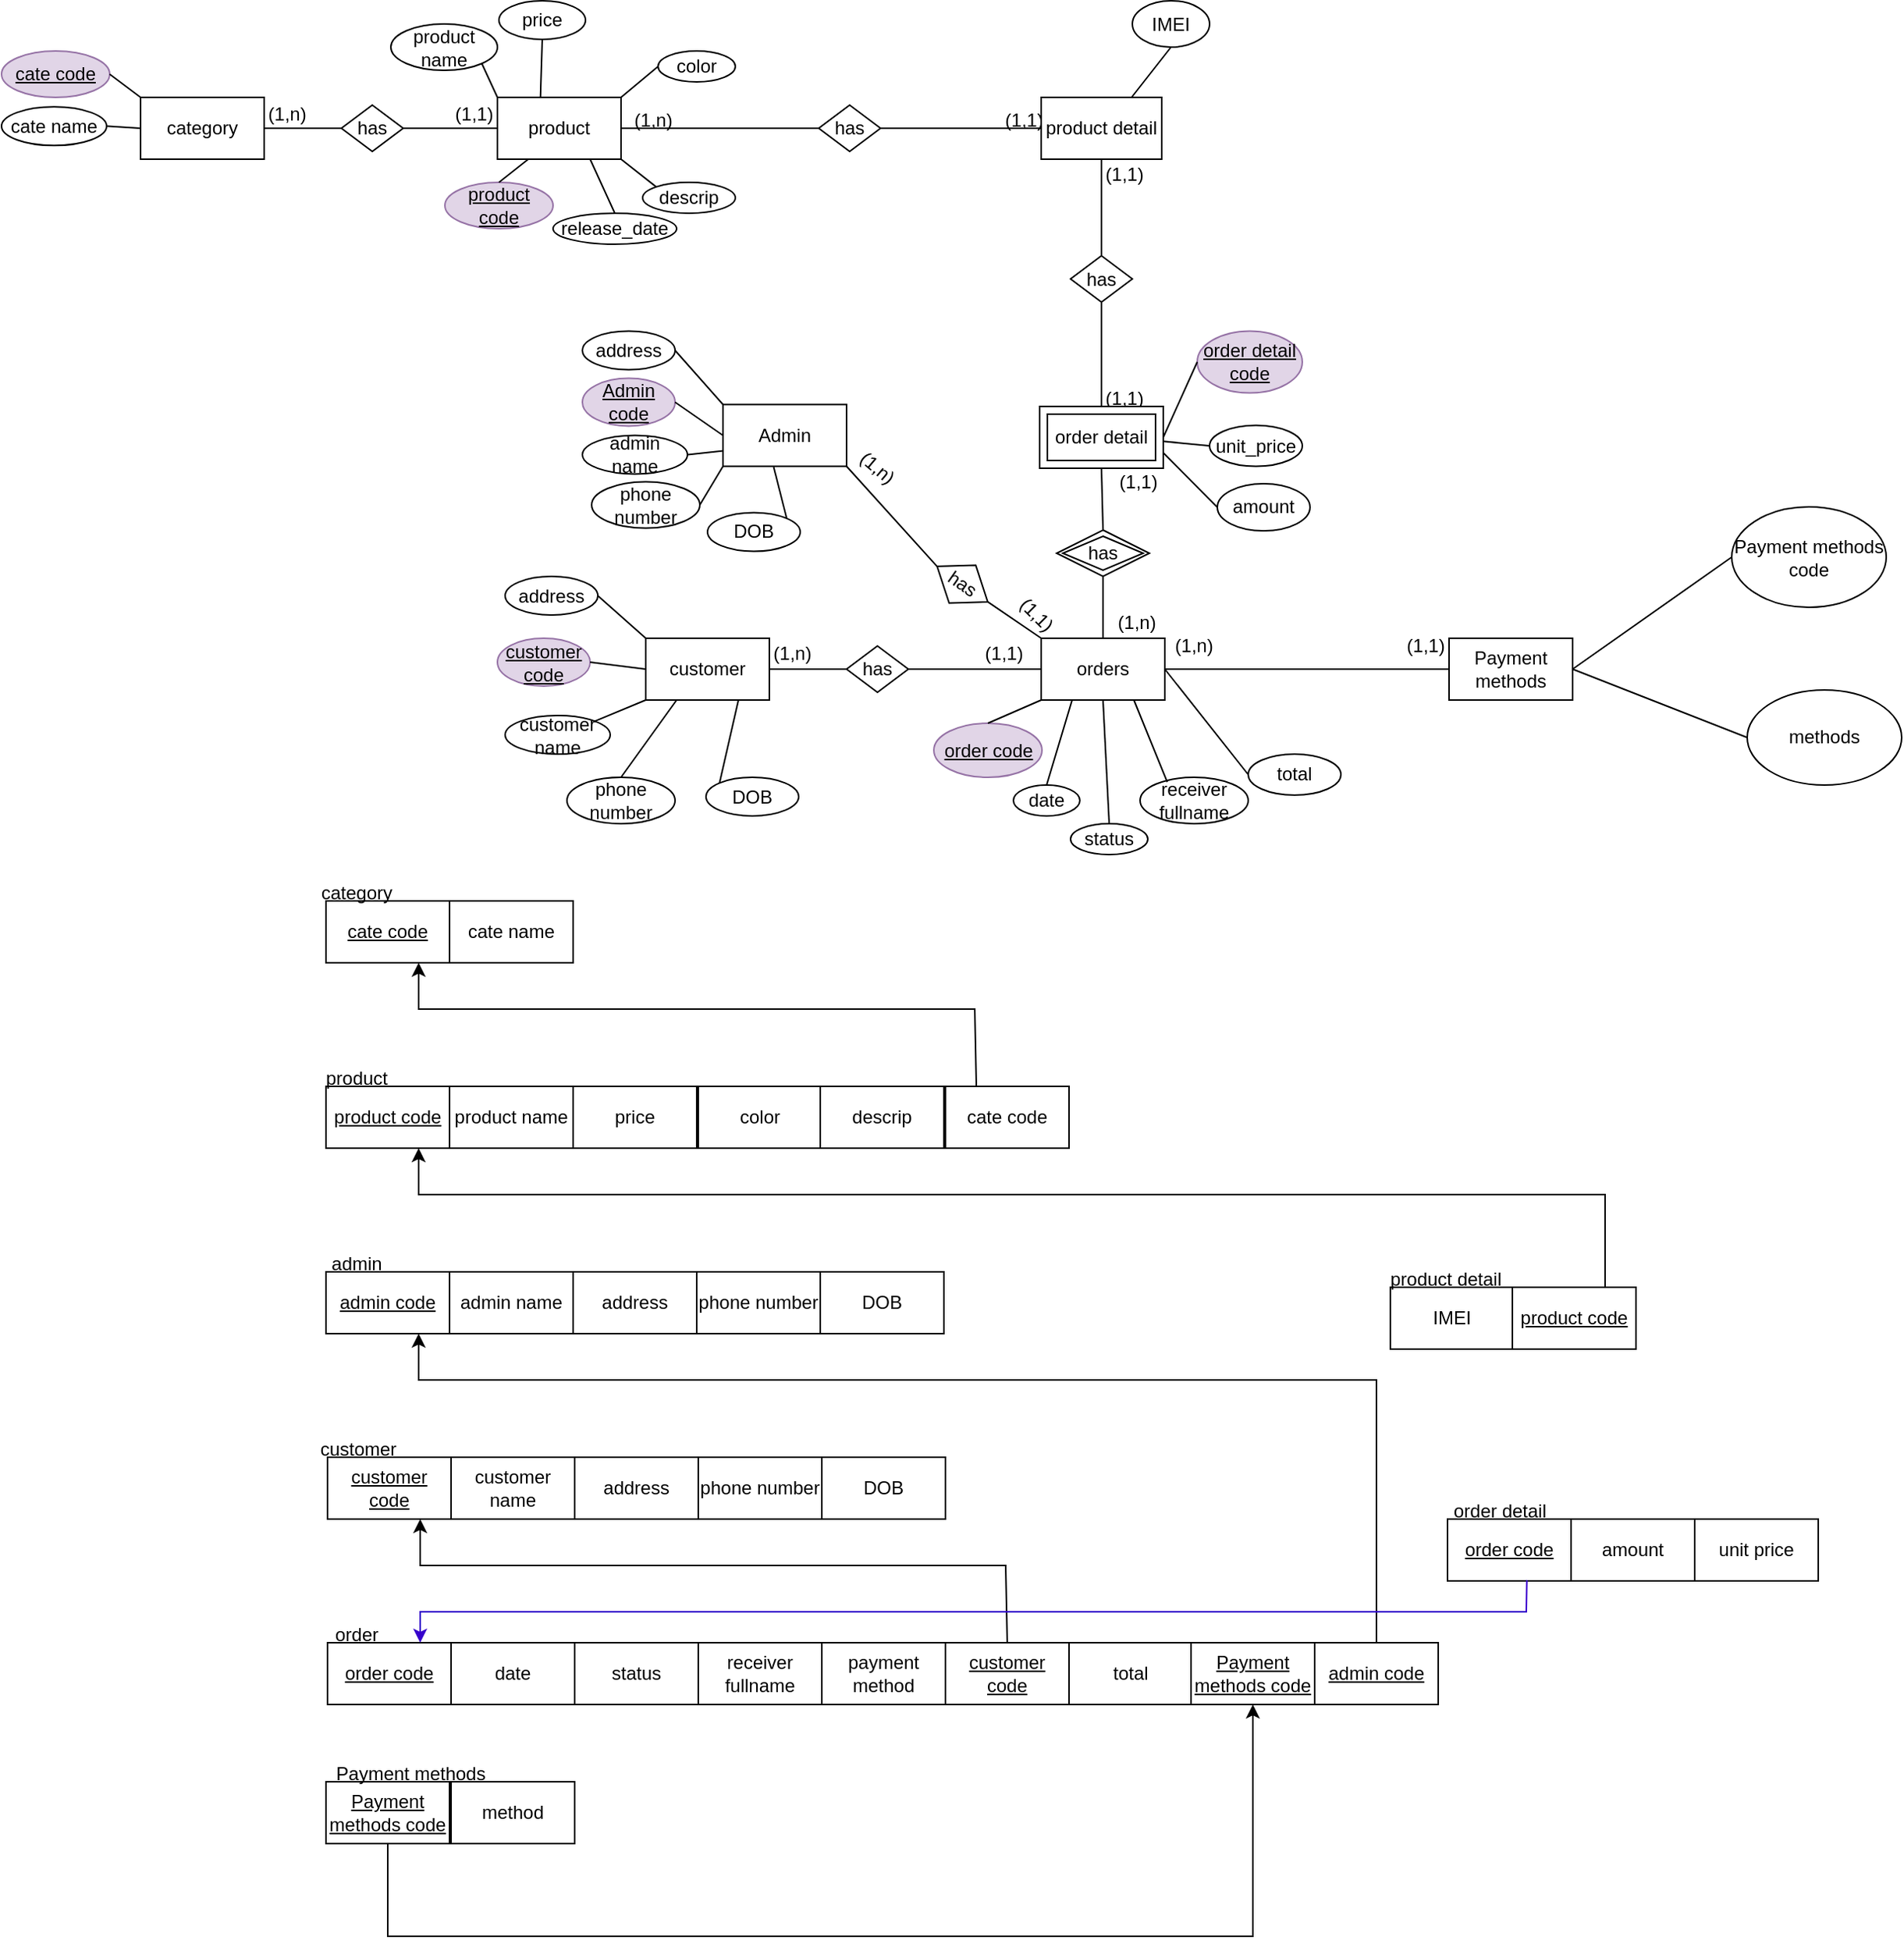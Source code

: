 <mxfile version="20.8.10" type="device"><diagram id="yWmIQvd35ze3VyoA21za" name="Trang-1"><mxGraphModel dx="1863" dy="614" grid="1" gridSize="10" guides="1" tooltips="1" connect="1" arrows="1" fold="1" page="1" pageScale="1" pageWidth="827" pageHeight="1169" math="0" shadow="0"><root><mxCell id="0"/><mxCell id="1" parent="0"/><mxCell id="lIIFG94DpBHpHgc_BCBT-3" value="customer" style="rounded=0;whiteSpace=wrap;html=1;" parent="1" vertex="1"><mxGeometry x="307" y="550" width="80" height="40" as="geometry"/></mxCell><mxCell id="lIIFG94DpBHpHgc_BCBT-4" value="orders" style="rounded=0;whiteSpace=wrap;html=1;" parent="1" vertex="1"><mxGeometry x="563" y="550" width="80" height="40" as="geometry"/></mxCell><mxCell id="lIIFG94DpBHpHgc_BCBT-5" value="product" style="rounded=0;whiteSpace=wrap;html=1;" parent="1" vertex="1"><mxGeometry x="211" y="200" width="80" height="40" as="geometry"/></mxCell><mxCell id="lIIFG94DpBHpHgc_BCBT-6" value="" style="endArrow=none;html=1;rounded=0;entryX=1;entryY=0.5;entryDx=0;entryDy=0;exitX=0;exitY=0.5;exitDx=0;exitDy=0;startArrow=none;" parent="1" source="lIIFG94DpBHpHgc_BCBT-22" target="lIIFG94DpBHpHgc_BCBT-3" edge="1"><mxGeometry width="50" height="50" relative="1" as="geometry"><mxPoint x="687" y="600" as="sourcePoint"/><mxPoint x="737" y="550" as="targetPoint"/></mxGeometry></mxCell><mxCell id="lIIFG94DpBHpHgc_BCBT-7" value="(1,1)" style="text;html=1;strokeColor=none;fillColor=none;align=center;verticalAlign=middle;whiteSpace=wrap;rounded=0;" parent="1" vertex="1"><mxGeometry x="537" y="210" width="30" height="10" as="geometry"/></mxCell><mxCell id="lIIFG94DpBHpHgc_BCBT-22" value="has" style="rhombus;whiteSpace=wrap;html=1;" parent="1" vertex="1"><mxGeometry x="437" y="555" width="40" height="30" as="geometry"/></mxCell><mxCell id="lIIFG94DpBHpHgc_BCBT-23" value="" style="endArrow=none;html=1;rounded=0;entryX=1;entryY=0.5;entryDx=0;entryDy=0;exitX=0;exitY=0.5;exitDx=0;exitDy=0;" parent="1" source="lIIFG94DpBHpHgc_BCBT-4" target="lIIFG94DpBHpHgc_BCBT-22" edge="1"><mxGeometry width="50" height="50" relative="1" as="geometry"><mxPoint x="507" y="420" as="sourcePoint"/><mxPoint x="597" y="410" as="targetPoint"/></mxGeometry></mxCell><mxCell id="lIIFG94DpBHpHgc_BCBT-40" value="" style="endArrow=none;html=1;rounded=0;entryX=0.5;entryY=0;entryDx=0;entryDy=0;exitX=0.5;exitY=1;exitDx=0;exitDy=0;startArrow=none;" parent="1" source="_F3oCbSbDiGqihhbE8ul-3" target="lIIFG94DpBHpHgc_BCBT-4" edge="1"><mxGeometry width="50" height="50" relative="1" as="geometry"><mxPoint x="602" y="510.0" as="sourcePoint"/><mxPoint x="681" y="530" as="targetPoint"/></mxGeometry></mxCell><mxCell id="lIIFG94DpBHpHgc_BCBT-43" value="" style="endArrow=none;html=1;rounded=0;entryX=0.5;entryY=0;entryDx=0;entryDy=0;exitX=0.5;exitY=1;exitDx=0;exitDy=0;" parent="1" source="_F3oCbSbDiGqihhbE8ul-5" target="_F3oCbSbDiGqihhbE8ul-3" edge="1"><mxGeometry width="50" height="50" relative="1" as="geometry"><mxPoint x="602" y="442.5" as="sourcePoint"/><mxPoint x="602" y="480" as="targetPoint"/></mxGeometry></mxCell><mxCell id="lIIFG94DpBHpHgc_BCBT-44" value="(1,n)" style="text;html=1;strokeColor=none;fillColor=none;align=center;verticalAlign=middle;whiteSpace=wrap;rounded=0;" parent="1" vertex="1"><mxGeometry x="297" y="210" width="30" height="10" as="geometry"/></mxCell><mxCell id="lIIFG94DpBHpHgc_BCBT-48" value="" style="endArrow=none;html=1;rounded=0;startArrow=none;exitX=0.5;exitY=0;exitDx=0;exitDy=0;entryX=0.5;entryY=1;entryDx=0;entryDy=0;" parent="1" source="lIIFG94DpBHpHgc_BCBT-50" target="eF7pg9ynpYTeoHUXgQkV-15" edge="1"><mxGeometry width="50" height="50" relative="1" as="geometry"><mxPoint x="600" y="290" as="sourcePoint"/><mxPoint x="580" y="250" as="targetPoint"/></mxGeometry></mxCell><mxCell id="lIIFG94DpBHpHgc_BCBT-50" value="has" style="rhombus;whiteSpace=wrap;html=1;" parent="1" vertex="1"><mxGeometry x="582" y="302.5" width="40" height="30" as="geometry"/></mxCell><mxCell id="lIIFG94DpBHpHgc_BCBT-51" value="" style="endArrow=none;html=1;rounded=0;entryX=0.5;entryY=1;entryDx=0;entryDy=0;exitX=0.5;exitY=0;exitDx=0;exitDy=0;" parent="1" source="_F3oCbSbDiGqihhbE8ul-5" target="lIIFG94DpBHpHgc_BCBT-50" edge="1"><mxGeometry width="50" height="50" relative="1" as="geometry"><mxPoint x="602" y="402.5" as="sourcePoint"/><mxPoint x="646" y="257.5" as="targetPoint"/></mxGeometry></mxCell><mxCell id="lIIFG94DpBHpHgc_BCBT-57" value="address" style="ellipse;whiteSpace=wrap;html=1;" parent="1" vertex="1"><mxGeometry x="216" y="510" width="60" height="25" as="geometry"/></mxCell><mxCell id="lIIFG94DpBHpHgc_BCBT-58" value="customer code" style="ellipse;whiteSpace=wrap;html=1;fontStyle=4;fillColor=#e1d5e7;strokeColor=#9673a6;" parent="1" vertex="1"><mxGeometry x="211" y="550" width="60" height="31" as="geometry"/></mxCell><mxCell id="lIIFG94DpBHpHgc_BCBT-59" value="customer name" style="ellipse;whiteSpace=wrap;html=1;" parent="1" vertex="1"><mxGeometry x="216" y="600" width="68" height="25" as="geometry"/></mxCell><mxCell id="lIIFG94DpBHpHgc_BCBT-60" value="phone number" style="ellipse;whiteSpace=wrap;html=1;" parent="1" vertex="1"><mxGeometry x="256" y="640" width="70" height="30" as="geometry"/></mxCell><mxCell id="lIIFG94DpBHpHgc_BCBT-61" value="DOB" style="ellipse;whiteSpace=wrap;html=1;" parent="1" vertex="1"><mxGeometry x="346" y="640" width="60" height="25" as="geometry"/></mxCell><mxCell id="lIIFG94DpBHpHgc_BCBT-62" value="order code" style="ellipse;whiteSpace=wrap;html=1;fontStyle=4;fillColor=#e1d5e7;strokeColor=#9673a6;" parent="1" vertex="1"><mxGeometry x="493.5" y="605" width="70" height="35" as="geometry"/></mxCell><mxCell id="lIIFG94DpBHpHgc_BCBT-63" value="date" style="ellipse;whiteSpace=wrap;html=1;" parent="1" vertex="1"><mxGeometry x="545" y="645" width="43" height="20" as="geometry"/></mxCell><mxCell id="lIIFG94DpBHpHgc_BCBT-64" value="status" style="ellipse;whiteSpace=wrap;html=1;" parent="1" vertex="1"><mxGeometry x="582" y="670" width="50" height="20" as="geometry"/></mxCell><mxCell id="lIIFG94DpBHpHgc_BCBT-65" value="receiver fullname" style="ellipse;whiteSpace=wrap;html=1;" parent="1" vertex="1"><mxGeometry x="627" y="640" width="70" height="30" as="geometry"/></mxCell><mxCell id="lIIFG94DpBHpHgc_BCBT-69" value="unit_price" style="ellipse;whiteSpace=wrap;html=1;" parent="1" vertex="1"><mxGeometry x="672" y="412.25" width="60" height="26.5" as="geometry"/></mxCell><mxCell id="lIIFG94DpBHpHgc_BCBT-93" value="product code" style="ellipse;whiteSpace=wrap;html=1;fontStyle=4;fillColor=#e1d5e7;strokeColor=#9673a6;" parent="1" vertex="1"><mxGeometry x="177" y="255" width="70" height="30" as="geometry"/></mxCell><mxCell id="lIIFG94DpBHpHgc_BCBT-94" value="product name" style="ellipse;whiteSpace=wrap;html=1;" parent="1" vertex="1"><mxGeometry x="142" y="152.5" width="69" height="30" as="geometry"/></mxCell><mxCell id="lIIFG94DpBHpHgc_BCBT-95" value="price" style="ellipse;whiteSpace=wrap;html=1;" parent="1" vertex="1"><mxGeometry x="212" y="137.5" width="56" height="25" as="geometry"/></mxCell><mxCell id="lIIFG94DpBHpHgc_BCBT-101" value="color" style="ellipse;whiteSpace=wrap;html=1;" parent="1" vertex="1"><mxGeometry x="315" y="170" width="50" height="20" as="geometry"/></mxCell><mxCell id="lIIFG94DpBHpHgc_BCBT-102" value="descrip" style="ellipse;whiteSpace=wrap;html=1;" parent="1" vertex="1"><mxGeometry x="305" y="255" width="60" height="20" as="geometry"/></mxCell><mxCell id="lIIFG94DpBHpHgc_BCBT-105" value="release_date" style="ellipse;whiteSpace=wrap;html=1;" parent="1" vertex="1"><mxGeometry x="247" y="275" width="80" height="20" as="geometry"/></mxCell><mxCell id="lIIFG94DpBHpHgc_BCBT-109" value="IMEI" style="ellipse;whiteSpace=wrap;html=1;" parent="1" vertex="1"><mxGeometry x="622" y="137.5" width="50" height="30" as="geometry"/></mxCell><mxCell id="eF7pg9ynpYTeoHUXgQkV-15" value="product detail" style="rounded=0;whiteSpace=wrap;html=1;" parent="1" vertex="1"><mxGeometry x="563" y="200" width="78" height="40" as="geometry"/></mxCell><mxCell id="eF7pg9ynpYTeoHUXgQkV-17" value="has" style="rhombus;whiteSpace=wrap;html=1;" parent="1" vertex="1"><mxGeometry x="419" y="205" width="40" height="30" as="geometry"/></mxCell><mxCell id="eF7pg9ynpYTeoHUXgQkV-18" value="" style="endArrow=none;html=1;rounded=0;entryX=1;entryY=0.5;entryDx=0;entryDy=0;exitX=0;exitY=0.5;exitDx=0;exitDy=0;" parent="1" source="eF7pg9ynpYTeoHUXgQkV-17" target="lIIFG94DpBHpHgc_BCBT-5" edge="1"><mxGeometry width="50" height="50" relative="1" as="geometry"><mxPoint x="390" y="410" as="sourcePoint"/><mxPoint x="440" y="360" as="targetPoint"/><Array as="points"><mxPoint x="320" y="220"/></Array></mxGeometry></mxCell><mxCell id="eF7pg9ynpYTeoHUXgQkV-19" value="" style="endArrow=none;html=1;rounded=0;entryX=0;entryY=0.5;entryDx=0;entryDy=0;exitX=1;exitY=0.5;exitDx=0;exitDy=0;" parent="1" source="eF7pg9ynpYTeoHUXgQkV-17" target="eF7pg9ynpYTeoHUXgQkV-15" edge="1"><mxGeometry width="50" height="50" relative="1" as="geometry"><mxPoint x="390" y="410" as="sourcePoint"/><mxPoint x="440" y="360" as="targetPoint"/></mxGeometry></mxCell><mxCell id="eF7pg9ynpYTeoHUXgQkV-20" value="" style="endArrow=none;html=1;rounded=0;entryX=1;entryY=0.5;entryDx=0;entryDy=0;exitX=0;exitY=0;exitDx=0;exitDy=0;" parent="1" source="lIIFG94DpBHpHgc_BCBT-3" target="lIIFG94DpBHpHgc_BCBT-57" edge="1"><mxGeometry width="50" height="50" relative="1" as="geometry"><mxPoint x="554" y="437.5" as="sourcePoint"/><mxPoint x="604" y="387.5" as="targetPoint"/></mxGeometry></mxCell><mxCell id="eF7pg9ynpYTeoHUXgQkV-21" value="" style="endArrow=none;html=1;rounded=0;entryX=1;entryY=0.5;entryDx=0;entryDy=0;exitX=0;exitY=0.5;exitDx=0;exitDy=0;" parent="1" source="lIIFG94DpBHpHgc_BCBT-3" target="lIIFG94DpBHpHgc_BCBT-58" edge="1"><mxGeometry width="50" height="50" relative="1" as="geometry"><mxPoint x="554" y="437.5" as="sourcePoint"/><mxPoint x="604" y="387.5" as="targetPoint"/></mxGeometry></mxCell><mxCell id="eF7pg9ynpYTeoHUXgQkV-22" value="" style="endArrow=none;html=1;rounded=0;entryX=1;entryY=0;entryDx=0;entryDy=0;exitX=0;exitY=1;exitDx=0;exitDy=0;" parent="1" source="lIIFG94DpBHpHgc_BCBT-3" target="lIIFG94DpBHpHgc_BCBT-59" edge="1"><mxGeometry width="50" height="50" relative="1" as="geometry"><mxPoint x="554" y="437.5" as="sourcePoint"/><mxPoint x="604" y="387.5" as="targetPoint"/></mxGeometry></mxCell><mxCell id="eF7pg9ynpYTeoHUXgQkV-23" value="" style="endArrow=none;html=1;rounded=0;entryX=0.25;entryY=1;entryDx=0;entryDy=0;exitX=0.5;exitY=0;exitDx=0;exitDy=0;" parent="1" source="lIIFG94DpBHpHgc_BCBT-60" target="lIIFG94DpBHpHgc_BCBT-3" edge="1"><mxGeometry width="50" height="50" relative="1" as="geometry"><mxPoint x="554" y="437.5" as="sourcePoint"/><mxPoint x="604" y="387.5" as="targetPoint"/></mxGeometry></mxCell><mxCell id="eF7pg9ynpYTeoHUXgQkV-24" value="" style="endArrow=none;html=1;rounded=0;entryX=0.75;entryY=1;entryDx=0;entryDy=0;exitX=0;exitY=0;exitDx=0;exitDy=0;" parent="1" source="lIIFG94DpBHpHgc_BCBT-61" target="lIIFG94DpBHpHgc_BCBT-3" edge="1"><mxGeometry width="50" height="50" relative="1" as="geometry"><mxPoint x="357.18" y="624.7" as="sourcePoint"/><mxPoint x="604" y="387.5" as="targetPoint"/></mxGeometry></mxCell><mxCell id="eF7pg9ynpYTeoHUXgQkV-25" value="" style="endArrow=none;html=1;rounded=0;entryX=0;entryY=1;entryDx=0;entryDy=0;exitX=0.5;exitY=0;exitDx=0;exitDy=0;" parent="1" source="lIIFG94DpBHpHgc_BCBT-62" target="lIIFG94DpBHpHgc_BCBT-4" edge="1"><mxGeometry width="50" height="50" relative="1" as="geometry"><mxPoint x="675" y="557.5" as="sourcePoint"/><mxPoint x="725" y="507.5" as="targetPoint"/></mxGeometry></mxCell><mxCell id="eF7pg9ynpYTeoHUXgQkV-26" value="" style="endArrow=none;html=1;rounded=0;entryX=0.25;entryY=1;entryDx=0;entryDy=0;exitX=0.5;exitY=0;exitDx=0;exitDy=0;" parent="1" source="lIIFG94DpBHpHgc_BCBT-63" target="lIIFG94DpBHpHgc_BCBT-4" edge="1"><mxGeometry width="50" height="50" relative="1" as="geometry"><mxPoint x="675" y="557.5" as="sourcePoint"/><mxPoint x="725" y="507.5" as="targetPoint"/></mxGeometry></mxCell><mxCell id="eF7pg9ynpYTeoHUXgQkV-27" value="" style="endArrow=none;html=1;rounded=0;entryX=0.5;entryY=1;entryDx=0;entryDy=0;exitX=0.5;exitY=0;exitDx=0;exitDy=0;" parent="1" source="lIIFG94DpBHpHgc_BCBT-64" target="lIIFG94DpBHpHgc_BCBT-4" edge="1"><mxGeometry width="50" height="50" relative="1" as="geometry"><mxPoint x="675" y="557.5" as="sourcePoint"/><mxPoint x="725" y="507.5" as="targetPoint"/></mxGeometry></mxCell><mxCell id="eF7pg9ynpYTeoHUXgQkV-29" value="" style="endArrow=none;html=1;rounded=0;entryX=0.75;entryY=1;entryDx=0;entryDy=0;exitX=0.251;exitY=0.103;exitDx=0;exitDy=0;exitPerimeter=0;" parent="1" source="lIIFG94DpBHpHgc_BCBT-65" target="lIIFG94DpBHpHgc_BCBT-4" edge="1"><mxGeometry width="50" height="50" relative="1" as="geometry"><mxPoint x="675" y="557.5" as="sourcePoint"/><mxPoint x="725" y="507.5" as="targetPoint"/></mxGeometry></mxCell><mxCell id="eF7pg9ynpYTeoHUXgQkV-30" value="" style="endArrow=none;html=1;rounded=0;entryX=0.5;entryY=0;entryDx=0;entryDy=0;exitX=0.25;exitY=1;exitDx=0;exitDy=0;" parent="1" source="lIIFG94DpBHpHgc_BCBT-5" target="lIIFG94DpBHpHgc_BCBT-93" edge="1"><mxGeometry width="50" height="50" relative="1" as="geometry"><mxPoint x="390" y="410" as="sourcePoint"/><mxPoint x="440" y="360" as="targetPoint"/></mxGeometry></mxCell><mxCell id="eF7pg9ynpYTeoHUXgQkV-31" value="" style="endArrow=none;html=1;rounded=0;entryX=1;entryY=1;entryDx=0;entryDy=0;exitX=0;exitY=0;exitDx=0;exitDy=0;" parent="1" source="lIIFG94DpBHpHgc_BCBT-5" target="lIIFG94DpBHpHgc_BCBT-94" edge="1"><mxGeometry width="50" height="50" relative="1" as="geometry"><mxPoint x="390" y="410" as="sourcePoint"/><mxPoint x="440" y="360" as="targetPoint"/></mxGeometry></mxCell><mxCell id="eF7pg9ynpYTeoHUXgQkV-32" value="" style="endArrow=none;html=1;rounded=0;entryX=0.5;entryY=0;entryDx=0;entryDy=0;exitX=0.75;exitY=1;exitDx=0;exitDy=0;" parent="1" source="lIIFG94DpBHpHgc_BCBT-5" target="lIIFG94DpBHpHgc_BCBT-105" edge="1"><mxGeometry width="50" height="50" relative="1" as="geometry"><mxPoint x="390" y="410" as="sourcePoint"/><mxPoint x="440" y="360" as="targetPoint"/></mxGeometry></mxCell><mxCell id="eF7pg9ynpYTeoHUXgQkV-33" value="" style="endArrow=none;html=1;rounded=0;entryX=1;entryY=1;entryDx=0;entryDy=0;exitX=0;exitY=0;exitDx=0;exitDy=0;" parent="1" source="lIIFG94DpBHpHgc_BCBT-102" target="lIIFG94DpBHpHgc_BCBT-5" edge="1"><mxGeometry width="50" height="50" relative="1" as="geometry"><mxPoint x="390" y="410" as="sourcePoint"/><mxPoint x="440" y="360" as="targetPoint"/></mxGeometry></mxCell><mxCell id="eF7pg9ynpYTeoHUXgQkV-34" value="" style="endArrow=none;html=1;rounded=0;entryX=0.5;entryY=1;entryDx=0;entryDy=0;exitX=0.348;exitY=0.01;exitDx=0;exitDy=0;exitPerimeter=0;" parent="1" source="lIIFG94DpBHpHgc_BCBT-5" target="lIIFG94DpBHpHgc_BCBT-95" edge="1"><mxGeometry width="50" height="50" relative="1" as="geometry"><mxPoint x="390" y="410" as="sourcePoint"/><mxPoint x="440" y="360" as="targetPoint"/></mxGeometry></mxCell><mxCell id="eF7pg9ynpYTeoHUXgQkV-35" value="" style="endArrow=none;html=1;rounded=0;entryX=0;entryY=0.5;entryDx=0;entryDy=0;exitX=1;exitY=0;exitDx=0;exitDy=0;" parent="1" source="lIIFG94DpBHpHgc_BCBT-5" target="lIIFG94DpBHpHgc_BCBT-101" edge="1"><mxGeometry width="50" height="50" relative="1" as="geometry"><mxPoint x="390" y="410" as="sourcePoint"/><mxPoint x="440" y="360" as="targetPoint"/></mxGeometry></mxCell><mxCell id="eF7pg9ynpYTeoHUXgQkV-38" value="" style="endArrow=none;html=1;rounded=0;entryX=1;entryY=0.5;entryDx=0;entryDy=0;exitX=0;exitY=0.5;exitDx=0;exitDy=0;" parent="1" source="lIIFG94DpBHpHgc_BCBT-69" edge="1"><mxGeometry width="50" height="50" relative="1" as="geometry"><mxPoint x="385" y="425.75" as="sourcePoint"/><mxPoint x="641" y="422.5" as="targetPoint"/></mxGeometry></mxCell><mxCell id="eF7pg9ynpYTeoHUXgQkV-40" value="" style="endArrow=none;html=1;rounded=0;entryX=0.5;entryY=1;entryDx=0;entryDy=0;exitX=0.75;exitY=0;exitDx=0;exitDy=0;" parent="1" source="eF7pg9ynpYTeoHUXgQkV-15" target="lIIFG94DpBHpHgc_BCBT-109" edge="1"><mxGeometry width="50" height="50" relative="1" as="geometry"><mxPoint x="390" y="410" as="sourcePoint"/><mxPoint x="440" y="360" as="targetPoint"/></mxGeometry></mxCell><mxCell id="KE8qA8Q9qwNf0G-dvT03-1" value="(1,1)" style="text;html=1;strokeColor=none;fillColor=none;align=center;verticalAlign=middle;whiteSpace=wrap;rounded=0;" parent="1" vertex="1"><mxGeometry x="524" y="555" width="30" height="10" as="geometry"/></mxCell><mxCell id="KE8qA8Q9qwNf0G-dvT03-2" value="(1,n)" style="text;html=1;strokeColor=none;fillColor=none;align=center;verticalAlign=middle;whiteSpace=wrap;rounded=0;" parent="1" vertex="1"><mxGeometry x="387" y="555" width="30" height="10" as="geometry"/></mxCell><mxCell id="KE8qA8Q9qwNf0G-dvT03-3" value="(1,1)" style="text;html=1;strokeColor=none;fillColor=none;align=center;verticalAlign=middle;whiteSpace=wrap;rounded=0;" parent="1" vertex="1"><mxGeometry x="611" y="444" width="30" height="10" as="geometry"/></mxCell><mxCell id="KE8qA8Q9qwNf0G-dvT03-4" value="(1,n)" style="text;html=1;strokeColor=none;fillColor=none;align=center;verticalAlign=middle;whiteSpace=wrap;rounded=0;" parent="1" vertex="1"><mxGeometry x="610" y="535" width="30" height="10" as="geometry"/></mxCell><mxCell id="KE8qA8Q9qwNf0G-dvT03-5" value="(1,1)" style="text;html=1;strokeColor=none;fillColor=none;align=center;verticalAlign=middle;whiteSpace=wrap;rounded=0;" parent="1" vertex="1"><mxGeometry x="602" y="390" width="30" height="10" as="geometry"/></mxCell><mxCell id="KE8qA8Q9qwNf0G-dvT03-6" value="(1,1)" style="text;html=1;strokeColor=none;fillColor=none;align=center;verticalAlign=middle;whiteSpace=wrap;rounded=0;" parent="1" vertex="1"><mxGeometry x="602" y="245" width="30" height="10" as="geometry"/></mxCell><mxCell id="07rx871M2CtnvaBD48eh-52" style="edgeStyle=orthogonalEdgeStyle;rounded=0;orthogonalLoop=1;jettySize=auto;html=1;entryX=0;entryY=0.75;entryDx=0;entryDy=0;exitX=0.037;exitY=0.318;exitDx=0;exitDy=0;exitPerimeter=0;" parent="1" source="07rx871M2CtnvaBD48eh-54" edge="1"><mxGeometry relative="1" as="geometry"><mxPoint x="72" y="941.25" as="targetPoint"/></mxGeometry></mxCell><mxCell id="07rx871M2CtnvaBD48eh-53" style="edgeStyle=orthogonalEdgeStyle;rounded=0;orthogonalLoop=1;jettySize=auto;html=1;entryX=0;entryY=0.25;entryDx=0;entryDy=0;exitX=0.03;exitY=0.707;exitDx=0;exitDy=0;exitPerimeter=0;" parent="1" source="07rx871M2CtnvaBD48eh-54" edge="1"><mxGeometry relative="1" as="geometry"><Array as="points"><mxPoint x="396" y="1427.5"/><mxPoint x="32" y="1427.5"/><mxPoint x="32" y="917.5"/><mxPoint x="72" y="917.5"/></Array><mxPoint x="72" y="918.75" as="targetPoint"/></mxGeometry></mxCell><mxCell id="qAi4fgmFHfmlTOJToP_v-4" value="Admin" style="rounded=0;whiteSpace=wrap;html=1;" parent="1" vertex="1"><mxGeometry x="357" y="398.75" width="80" height="40" as="geometry"/></mxCell><mxCell id="qAi4fgmFHfmlTOJToP_v-5" value="address" style="ellipse;whiteSpace=wrap;html=1;" parent="1" vertex="1"><mxGeometry x="266" y="351.25" width="60" height="25" as="geometry"/></mxCell><mxCell id="qAi4fgmFHfmlTOJToP_v-6" value="Admin code" style="ellipse;whiteSpace=wrap;html=1;fontStyle=4;fillColor=#e1d5e7;strokeColor=#9673a6;" parent="1" vertex="1"><mxGeometry x="266" y="381.75" width="60" height="31" as="geometry"/></mxCell><mxCell id="qAi4fgmFHfmlTOJToP_v-7" value="admin name" style="ellipse;whiteSpace=wrap;html=1;" parent="1" vertex="1"><mxGeometry x="266" y="418.75" width="68" height="25" as="geometry"/></mxCell><mxCell id="qAi4fgmFHfmlTOJToP_v-8" value="phone number" style="ellipse;whiteSpace=wrap;html=1;" parent="1" vertex="1"><mxGeometry x="272" y="448.75" width="70" height="30" as="geometry"/></mxCell><mxCell id="qAi4fgmFHfmlTOJToP_v-9" value="" style="endArrow=none;html=1;rounded=0;entryX=1;entryY=0.5;entryDx=0;entryDy=0;exitX=0;exitY=0;exitDx=0;exitDy=0;" parent="1" source="qAi4fgmFHfmlTOJToP_v-4" target="qAi4fgmFHfmlTOJToP_v-5" edge="1"><mxGeometry width="50" height="50" relative="1" as="geometry"><mxPoint x="317" y="348.75" as="sourcePoint"/><mxPoint x="614" y="186.25" as="targetPoint"/></mxGeometry></mxCell><mxCell id="qAi4fgmFHfmlTOJToP_v-10" value="" style="endArrow=none;html=1;rounded=0;entryX=1;entryY=0.5;entryDx=0;entryDy=0;exitX=0;exitY=0.5;exitDx=0;exitDy=0;" parent="1" source="qAi4fgmFHfmlTOJToP_v-4" target="qAi4fgmFHfmlTOJToP_v-6" edge="1"><mxGeometry width="50" height="50" relative="1" as="geometry"><mxPoint x="317" y="368.75" as="sourcePoint"/><mxPoint x="614" y="186.25" as="targetPoint"/></mxGeometry></mxCell><mxCell id="qAi4fgmFHfmlTOJToP_v-11" value="" style="endArrow=none;html=1;rounded=0;entryX=1;entryY=0.5;entryDx=0;entryDy=0;exitX=0;exitY=0.75;exitDx=0;exitDy=0;" parent="1" source="qAi4fgmFHfmlTOJToP_v-4" target="qAi4fgmFHfmlTOJToP_v-7" edge="1"><mxGeometry width="50" height="50" relative="1" as="geometry"><mxPoint x="317" y="388.75" as="sourcePoint"/><mxPoint x="614" y="186.25" as="targetPoint"/></mxGeometry></mxCell><mxCell id="qAi4fgmFHfmlTOJToP_v-12" value="" style="endArrow=none;html=1;rounded=0;entryX=0;entryY=1;entryDx=0;entryDy=0;exitX=1;exitY=0.5;exitDx=0;exitDy=0;" parent="1" source="qAi4fgmFHfmlTOJToP_v-8" target="qAi4fgmFHfmlTOJToP_v-4" edge="1"><mxGeometry width="50" height="50" relative="1" as="geometry"><mxPoint x="564" y="236.25" as="sourcePoint"/><mxPoint x="337" y="388.75" as="targetPoint"/></mxGeometry></mxCell><mxCell id="qAi4fgmFHfmlTOJToP_v-13" value="DOB" style="ellipse;whiteSpace=wrap;html=1;" parent="1" vertex="1"><mxGeometry x="347" y="468.75" width="60" height="25" as="geometry"/></mxCell><mxCell id="qAi4fgmFHfmlTOJToP_v-14" value="" style="endArrow=none;html=1;rounded=0;entryX=0.41;entryY=1.01;entryDx=0;entryDy=0;exitX=1;exitY=0;exitDx=0;exitDy=0;entryPerimeter=0;" parent="1" source="qAi4fgmFHfmlTOJToP_v-13" target="qAi4fgmFHfmlTOJToP_v-4" edge="1"><mxGeometry width="50" height="50" relative="1" as="geometry"><mxPoint x="339" y="612.75" as="sourcePoint"/><mxPoint x="352" y="558.75" as="targetPoint"/></mxGeometry></mxCell><mxCell id="qAi4fgmFHfmlTOJToP_v-15" value="" style="endArrow=none;html=1;rounded=0;exitX=0;exitY=0.5;exitDx=0;exitDy=0;entryX=1;entryY=1;entryDx=0;entryDy=0;startArrow=none;" parent="1" source="qAi4fgmFHfmlTOJToP_v-16" target="qAi4fgmFHfmlTOJToP_v-4" edge="1"><mxGeometry width="50" height="50" relative="1" as="geometry"><mxPoint x="310" y="490" as="sourcePoint"/><mxPoint x="360" y="440" as="targetPoint"/></mxGeometry></mxCell><mxCell id="qAi4fgmFHfmlTOJToP_v-17" value="" style="endArrow=none;html=1;rounded=0;exitX=0;exitY=0;exitDx=0;exitDy=0;entryX=1;entryY=0.5;entryDx=0;entryDy=0;" parent="1" source="lIIFG94DpBHpHgc_BCBT-4" target="qAi4fgmFHfmlTOJToP_v-16" edge="1"><mxGeometry width="50" height="50" relative="1" as="geometry"><mxPoint x="563" y="550" as="sourcePoint"/><mxPoint x="462" y="480" as="targetPoint"/></mxGeometry></mxCell><mxCell id="qAi4fgmFHfmlTOJToP_v-16" value="has" style="rhombus;whiteSpace=wrap;html=1;rotation=35;" parent="1" vertex="1"><mxGeometry x="492" y="500" width="40" height="30" as="geometry"/></mxCell><mxCell id="qAi4fgmFHfmlTOJToP_v-18" value="(1,n)" style="text;html=1;strokeColor=none;fillColor=none;align=center;verticalAlign=middle;whiteSpace=wrap;rounded=0;rotation=40;" parent="1" vertex="1"><mxGeometry x="442" y="431.09" width="30" height="17.66" as="geometry"/></mxCell><mxCell id="qAi4fgmFHfmlTOJToP_v-19" value="(1,1)" style="text;html=1;strokeColor=none;fillColor=none;align=center;verticalAlign=middle;whiteSpace=wrap;rounded=0;rotation=45;" parent="1" vertex="1"><mxGeometry x="545" y="530" width="30" height="10" as="geometry"/></mxCell><mxCell id="qAi4fgmFHfmlTOJToP_v-21" value="category" style="rounded=0;whiteSpace=wrap;html=1;" parent="1" vertex="1"><mxGeometry x="-20" y="200" width="80" height="40" as="geometry"/></mxCell><mxCell id="qAi4fgmFHfmlTOJToP_v-22" value="" style="endArrow=none;html=1;rounded=0;entryX=1;entryY=0.5;entryDx=0;entryDy=0;exitX=0;exitY=0.5;exitDx=0;exitDy=0;startArrow=none;" parent="1" source="qAi4fgmFHfmlTOJToP_v-23" target="qAi4fgmFHfmlTOJToP_v-21" edge="1"><mxGeometry width="50" height="50" relative="1" as="geometry"><mxPoint x="280" y="420" as="sourcePoint"/><mxPoint x="330" y="370" as="targetPoint"/></mxGeometry></mxCell><mxCell id="qAi4fgmFHfmlTOJToP_v-24" value="" style="endArrow=none;html=1;rounded=0;entryX=1;entryY=0.5;entryDx=0;entryDy=0;exitX=0;exitY=0.5;exitDx=0;exitDy=0;" parent="1" source="lIIFG94DpBHpHgc_BCBT-5" target="qAi4fgmFHfmlTOJToP_v-23" edge="1"><mxGeometry width="50" height="50" relative="1" as="geometry"><mxPoint x="211" y="220" as="sourcePoint"/><mxPoint x="60" y="220" as="targetPoint"/></mxGeometry></mxCell><mxCell id="qAi4fgmFHfmlTOJToP_v-23" value="has" style="rhombus;whiteSpace=wrap;html=1;" parent="1" vertex="1"><mxGeometry x="110" y="205" width="40" height="30" as="geometry"/></mxCell><mxCell id="qAi4fgmFHfmlTOJToP_v-25" value="(1,n)" style="text;html=1;strokeColor=none;fillColor=none;align=center;verticalAlign=middle;whiteSpace=wrap;rounded=0;rotation=0;" parent="1" vertex="1"><mxGeometry x="60" y="202.34" width="30" height="17.66" as="geometry"/></mxCell><mxCell id="qAi4fgmFHfmlTOJToP_v-26" value="(1,1)" style="text;html=1;strokeColor=none;fillColor=none;align=center;verticalAlign=middle;whiteSpace=wrap;rounded=0;rotation=0;" parent="1" vertex="1"><mxGeometry x="181" y="206.17" width="30" height="10" as="geometry"/></mxCell><mxCell id="qAi4fgmFHfmlTOJToP_v-27" value="cate code" style="ellipse;whiteSpace=wrap;html=1;fontStyle=4;fillColor=#e1d5e7;strokeColor=#9673a6;" parent="1" vertex="1"><mxGeometry x="-110" y="170" width="70" height="30" as="geometry"/></mxCell><mxCell id="qAi4fgmFHfmlTOJToP_v-28" value="cate name" style="ellipse;whiteSpace=wrap;html=1;" parent="1" vertex="1"><mxGeometry x="-110" y="206.17" width="68" height="25" as="geometry"/></mxCell><mxCell id="qAi4fgmFHfmlTOJToP_v-29" value="" style="endArrow=none;html=1;rounded=0;entryX=1;entryY=0.5;entryDx=0;entryDy=0;exitX=0;exitY=0;exitDx=0;exitDy=0;" parent="1" source="qAi4fgmFHfmlTOJToP_v-21" target="qAi4fgmFHfmlTOJToP_v-27" edge="1"><mxGeometry width="50" height="50" relative="1" as="geometry"><mxPoint x="280" y="440" as="sourcePoint"/><mxPoint x="330" y="390" as="targetPoint"/></mxGeometry></mxCell><mxCell id="qAi4fgmFHfmlTOJToP_v-30" value="" style="endArrow=none;html=1;rounded=0;entryX=1;entryY=0.5;entryDx=0;entryDy=0;exitX=0;exitY=0.5;exitDx=0;exitDy=0;" parent="1" source="qAi4fgmFHfmlTOJToP_v-21" target="qAi4fgmFHfmlTOJToP_v-28" edge="1"><mxGeometry width="50" height="50" relative="1" as="geometry"><mxPoint x="-10" y="210" as="sourcePoint"/><mxPoint x="-30" y="195" as="targetPoint"/></mxGeometry></mxCell><mxCell id="_F3oCbSbDiGqihhbE8ul-1" value="total" style="ellipse;whiteSpace=wrap;html=1;" parent="1" vertex="1"><mxGeometry x="697" y="625" width="60" height="26.5" as="geometry"/></mxCell><mxCell id="_F3oCbSbDiGqihhbE8ul-2" value="" style="endArrow=none;html=1;rounded=0;entryX=0;entryY=0.5;entryDx=0;entryDy=0;exitX=1;exitY=0.5;exitDx=0;exitDy=0;" parent="1" source="lIIFG94DpBHpHgc_BCBT-4" target="_F3oCbSbDiGqihhbE8ul-1" edge="1"><mxGeometry width="50" height="50" relative="1" as="geometry"><mxPoint x="340" y="440" as="sourcePoint"/><mxPoint x="390" y="390" as="targetPoint"/></mxGeometry></mxCell><mxCell id="_F3oCbSbDiGqihhbE8ul-3" value="has" style="shape=rhombus;double=1;perimeter=rhombusPerimeter;whiteSpace=wrap;html=1;align=center;" parent="1" vertex="1"><mxGeometry x="573" y="480" width="60" height="30" as="geometry"/></mxCell><mxCell id="_F3oCbSbDiGqihhbE8ul-5" value="order detail" style="shape=ext;margin=3;double=1;whiteSpace=wrap;html=1;align=center;" parent="1" vertex="1"><mxGeometry x="562" y="400" width="80" height="40" as="geometry"/></mxCell><mxCell id="sW6gmnWxYqIysaIWfvNy-1" value="order detail code" style="ellipse;whiteSpace=wrap;html=1;fontStyle=4;fillColor=#e1d5e7;strokeColor=#9673a6;" vertex="1" parent="1"><mxGeometry x="664" y="351.25" width="68" height="40" as="geometry"/></mxCell><mxCell id="sW6gmnWxYqIysaIWfvNy-2" value="amount" style="ellipse;whiteSpace=wrap;html=1;" vertex="1" parent="1"><mxGeometry x="677" y="450" width="60" height="30.5" as="geometry"/></mxCell><mxCell id="sW6gmnWxYqIysaIWfvNy-3" value="" style="endArrow=none;html=1;rounded=0;entryX=1;entryY=0.5;entryDx=0;entryDy=0;exitX=0;exitY=0.5;exitDx=0;exitDy=0;" edge="1" parent="1" source="sW6gmnWxYqIysaIWfvNy-1" target="_F3oCbSbDiGqihhbE8ul-5"><mxGeometry width="50" height="50" relative="1" as="geometry"><mxPoint x="682" y="440.75" as="sourcePoint"/><mxPoint x="651" y="432.5" as="targetPoint"/></mxGeometry></mxCell><mxCell id="sW6gmnWxYqIysaIWfvNy-4" value="" style="endArrow=none;html=1;rounded=0;entryX=1;entryY=0.75;entryDx=0;entryDy=0;exitX=0;exitY=0.5;exitDx=0;exitDy=0;" edge="1" parent="1" source="sW6gmnWxYqIysaIWfvNy-2" target="_F3oCbSbDiGqihhbE8ul-5"><mxGeometry width="50" height="50" relative="1" as="geometry"><mxPoint x="672" y="400" as="sourcePoint"/><mxPoint x="652" y="430" as="targetPoint"/></mxGeometry></mxCell><mxCell id="sW6gmnWxYqIysaIWfvNy-5" value="Payment methods" style="rounded=0;whiteSpace=wrap;html=1;" vertex="1" parent="1"><mxGeometry x="827" y="550" width="80" height="40" as="geometry"/></mxCell><mxCell id="sW6gmnWxYqIysaIWfvNy-6" value="Payment methods code" style="ellipse;whiteSpace=wrap;html=1;" vertex="1" parent="1"><mxGeometry x="1010" y="465" width="100" height="65" as="geometry"/></mxCell><mxCell id="sW6gmnWxYqIysaIWfvNy-7" value="methods" style="ellipse;whiteSpace=wrap;html=1;" vertex="1" parent="1"><mxGeometry x="1020" y="583.5" width="100" height="61.5" as="geometry"/></mxCell><mxCell id="sW6gmnWxYqIysaIWfvNy-8" value="" style="endArrow=none;html=1;rounded=0;entryX=0;entryY=0.5;entryDx=0;entryDy=0;exitX=1;exitY=0.5;exitDx=0;exitDy=0;" edge="1" parent="1" source="sW6gmnWxYqIysaIWfvNy-5" target="sW6gmnWxYqIysaIWfvNy-6"><mxGeometry width="50" height="50" relative="1" as="geometry"><mxPoint x="653" y="580" as="sourcePoint"/><mxPoint x="790" y="580" as="targetPoint"/></mxGeometry></mxCell><mxCell id="sW6gmnWxYqIysaIWfvNy-9" value="" style="endArrow=none;html=1;rounded=0;entryX=0;entryY=0.5;entryDx=0;entryDy=0;exitX=1;exitY=0.5;exitDx=0;exitDy=0;" edge="1" parent="1" source="sW6gmnWxYqIysaIWfvNy-5" target="sW6gmnWxYqIysaIWfvNy-7"><mxGeometry width="50" height="50" relative="1" as="geometry"><mxPoint x="870" y="580" as="sourcePoint"/><mxPoint x="930" y="581.75" as="targetPoint"/></mxGeometry></mxCell><mxCell id="sW6gmnWxYqIysaIWfvNy-10" value="" style="endArrow=none;html=1;rounded=0;entryX=0;entryY=0.5;entryDx=0;entryDy=0;exitX=1;exitY=0.5;exitDx=0;exitDy=0;" edge="1" parent="1" source="lIIFG94DpBHpHgc_BCBT-4" target="sW6gmnWxYqIysaIWfvNy-5"><mxGeometry width="50" height="50" relative="1" as="geometry"><mxPoint x="653" y="580" as="sourcePoint"/><mxPoint x="707" y="648.25" as="targetPoint"/></mxGeometry></mxCell><mxCell id="sW6gmnWxYqIysaIWfvNy-11" value="(1,1)" style="text;html=1;strokeColor=none;fillColor=none;align=center;verticalAlign=middle;whiteSpace=wrap;rounded=0;rotation=0;" vertex="1" parent="1"><mxGeometry x="797" y="550" width="30" height="10" as="geometry"/></mxCell><mxCell id="sW6gmnWxYqIysaIWfvNy-12" value="(1,n)" style="text;html=1;strokeColor=none;fillColor=none;align=center;verticalAlign=middle;whiteSpace=wrap;rounded=0;" vertex="1" parent="1"><mxGeometry x="647" y="550" width="30" height="10" as="geometry"/></mxCell><mxCell id="sW6gmnWxYqIysaIWfvNy-16" value="cate code" style="rounded=0;whiteSpace=wrap;html=1;fontStyle=4" vertex="1" parent="1"><mxGeometry x="100" y="720" width="80" height="40" as="geometry"/></mxCell><mxCell id="sW6gmnWxYqIysaIWfvNy-17" value="cate name" style="rounded=0;whiteSpace=wrap;html=1;" vertex="1" parent="1"><mxGeometry x="180" y="720" width="80" height="40" as="geometry"/></mxCell><mxCell id="sW6gmnWxYqIysaIWfvNy-18" value="product code" style="rounded=0;whiteSpace=wrap;html=1;fontStyle=4" vertex="1" parent="1"><mxGeometry x="100" y="840" width="80" height="40" as="geometry"/></mxCell><mxCell id="sW6gmnWxYqIysaIWfvNy-19" value="category" style="text;html=1;strokeColor=none;fillColor=none;align=center;verticalAlign=middle;whiteSpace=wrap;rounded=0;" vertex="1" parent="1"><mxGeometry x="90" y="710" width="60" height="10" as="geometry"/></mxCell><mxCell id="sW6gmnWxYqIysaIWfvNy-20" value="product" style="text;html=1;strokeColor=none;fillColor=none;align=center;verticalAlign=middle;whiteSpace=wrap;rounded=0;" vertex="1" parent="1"><mxGeometry x="90" y="830" width="60" height="10" as="geometry"/></mxCell><mxCell id="sW6gmnWxYqIysaIWfvNy-21" value="product name" style="rounded=0;whiteSpace=wrap;html=1;" vertex="1" parent="1"><mxGeometry x="180" y="840" width="80" height="40" as="geometry"/></mxCell><mxCell id="sW6gmnWxYqIysaIWfvNy-22" value="price" style="rounded=0;whiteSpace=wrap;html=1;" vertex="1" parent="1"><mxGeometry x="260" y="840" width="80" height="40" as="geometry"/></mxCell><mxCell id="sW6gmnWxYqIysaIWfvNy-23" value="amount" style="rounded=0;whiteSpace=wrap;html=1;" vertex="1" parent="1"><mxGeometry x="906" y="1120" width="80" height="40" as="geometry"/></mxCell><mxCell id="sW6gmnWxYqIysaIWfvNy-24" value="color" style="rounded=0;whiteSpace=wrap;html=1;" vertex="1" parent="1"><mxGeometry x="341" y="840" width="80" height="40" as="geometry"/></mxCell><mxCell id="sW6gmnWxYqIysaIWfvNy-25" value="descrip" style="rounded=0;whiteSpace=wrap;html=1;" vertex="1" parent="1"><mxGeometry x="420" y="840" width="80" height="40" as="geometry"/></mxCell><mxCell id="sW6gmnWxYqIysaIWfvNy-26" value="admin code" style="rounded=0;whiteSpace=wrap;html=1;fontStyle=4" vertex="1" parent="1"><mxGeometry x="100" y="960" width="80" height="40" as="geometry"/></mxCell><mxCell id="sW6gmnWxYqIysaIWfvNy-27" value="admin" style="text;html=1;strokeColor=none;fillColor=none;align=center;verticalAlign=middle;whiteSpace=wrap;rounded=0;" vertex="1" parent="1"><mxGeometry x="90" y="950" width="60" height="10" as="geometry"/></mxCell><mxCell id="sW6gmnWxYqIysaIWfvNy-28" value="admin name" style="rounded=0;whiteSpace=wrap;html=1;" vertex="1" parent="1"><mxGeometry x="180" y="960" width="80" height="40" as="geometry"/></mxCell><mxCell id="sW6gmnWxYqIysaIWfvNy-29" value="address" style="rounded=0;whiteSpace=wrap;html=1;" vertex="1" parent="1"><mxGeometry x="260" y="960" width="80" height="40" as="geometry"/></mxCell><mxCell id="sW6gmnWxYqIysaIWfvNy-30" value="phone number" style="rounded=0;whiteSpace=wrap;html=1;" vertex="1" parent="1"><mxGeometry x="340" y="960" width="80" height="40" as="geometry"/></mxCell><mxCell id="sW6gmnWxYqIysaIWfvNy-31" value="DOB" style="rounded=0;whiteSpace=wrap;html=1;" vertex="1" parent="1"><mxGeometry x="420" y="960" width="80" height="40" as="geometry"/></mxCell><mxCell id="sW6gmnWxYqIysaIWfvNy-32" value="customer code" style="rounded=0;whiteSpace=wrap;html=1;fontStyle=4" vertex="1" parent="1"><mxGeometry x="101" y="1080" width="80" height="40" as="geometry"/></mxCell><mxCell id="sW6gmnWxYqIysaIWfvNy-33" value="customer" style="text;html=1;strokeColor=none;fillColor=none;align=center;verticalAlign=middle;whiteSpace=wrap;rounded=0;" vertex="1" parent="1"><mxGeometry x="91" y="1070" width="60" height="10" as="geometry"/></mxCell><mxCell id="sW6gmnWxYqIysaIWfvNy-34" value="customer name" style="rounded=0;whiteSpace=wrap;html=1;" vertex="1" parent="1"><mxGeometry x="181" y="1080" width="80" height="40" as="geometry"/></mxCell><mxCell id="sW6gmnWxYqIysaIWfvNy-35" value="address" style="rounded=0;whiteSpace=wrap;html=1;" vertex="1" parent="1"><mxGeometry x="261" y="1080" width="80" height="40" as="geometry"/></mxCell><mxCell id="sW6gmnWxYqIysaIWfvNy-36" value="phone number" style="rounded=0;whiteSpace=wrap;html=1;" vertex="1" parent="1"><mxGeometry x="341" y="1080" width="80" height="40" as="geometry"/></mxCell><mxCell id="sW6gmnWxYqIysaIWfvNy-37" value="DOB" style="rounded=0;whiteSpace=wrap;html=1;" vertex="1" parent="1"><mxGeometry x="421" y="1080" width="80" height="40" as="geometry"/></mxCell><mxCell id="sW6gmnWxYqIysaIWfvNy-38" value="order code" style="rounded=0;whiteSpace=wrap;html=1;fontStyle=4" vertex="1" parent="1"><mxGeometry x="101" y="1200" width="80" height="40" as="geometry"/></mxCell><mxCell id="sW6gmnWxYqIysaIWfvNy-39" value="date" style="rounded=0;whiteSpace=wrap;html=1;" vertex="1" parent="1"><mxGeometry x="181" y="1200" width="80" height="40" as="geometry"/></mxCell><mxCell id="sW6gmnWxYqIysaIWfvNy-40" value="status" style="rounded=0;whiteSpace=wrap;html=1;" vertex="1" parent="1"><mxGeometry x="261" y="1200" width="80" height="40" as="geometry"/></mxCell><mxCell id="sW6gmnWxYqIysaIWfvNy-41" value="receiver fullname" style="rounded=0;whiteSpace=wrap;html=1;" vertex="1" parent="1"><mxGeometry x="341" y="1200" width="80" height="40" as="geometry"/></mxCell><mxCell id="sW6gmnWxYqIysaIWfvNy-42" value="payment method" style="rounded=0;whiteSpace=wrap;html=1;" vertex="1" parent="1"><mxGeometry x="421" y="1200" width="80" height="40" as="geometry"/></mxCell><mxCell id="sW6gmnWxYqIysaIWfvNy-43" value="total" style="rounded=0;whiteSpace=wrap;html=1;" vertex="1" parent="1"><mxGeometry x="581" y="1200" width="80" height="40" as="geometry"/></mxCell><mxCell id="sW6gmnWxYqIysaIWfvNy-44" value="order" style="text;html=1;strokeColor=none;fillColor=none;align=center;verticalAlign=middle;whiteSpace=wrap;rounded=0;" vertex="1" parent="1"><mxGeometry x="90" y="1190" width="60" height="10" as="geometry"/></mxCell><mxCell id="sW6gmnWxYqIysaIWfvNy-45" value="IMEI" style="rounded=0;whiteSpace=wrap;html=1;" vertex="1" parent="1"><mxGeometry x="789" y="970" width="80" height="40" as="geometry"/></mxCell><mxCell id="sW6gmnWxYqIysaIWfvNy-46" value="product detail" style="text;html=1;strokeColor=none;fillColor=none;align=center;verticalAlign=middle;whiteSpace=wrap;rounded=0;" vertex="1" parent="1"><mxGeometry x="750" y="960" width="150" height="10" as="geometry"/></mxCell><mxCell id="sW6gmnWxYqIysaIWfvNy-47" value="unit price" style="rounded=0;whiteSpace=wrap;html=1;" vertex="1" parent="1"><mxGeometry x="986" y="1120" width="80" height="40" as="geometry"/></mxCell><mxCell id="sW6gmnWxYqIysaIWfvNy-48" value="order detail" style="text;html=1;strokeColor=none;fillColor=none;align=center;verticalAlign=middle;whiteSpace=wrap;rounded=0;" vertex="1" parent="1"><mxGeometry x="785" y="1110" width="150" height="10" as="geometry"/></mxCell><mxCell id="sW6gmnWxYqIysaIWfvNy-49" value="cate code" style="rounded=0;whiteSpace=wrap;html=1;" vertex="1" parent="1"><mxGeometry x="501" y="840" width="80" height="40" as="geometry"/></mxCell><mxCell id="sW6gmnWxYqIysaIWfvNy-50" value="product code" style="rounded=0;whiteSpace=wrap;html=1;fontStyle=4" vertex="1" parent="1"><mxGeometry x="868" y="970" width="80" height="40" as="geometry"/></mxCell><mxCell id="sW6gmnWxYqIysaIWfvNy-51" value="order code" style="rounded=0;whiteSpace=wrap;html=1;fontStyle=4" vertex="1" parent="1"><mxGeometry x="826" y="1120" width="80" height="40" as="geometry"/></mxCell><mxCell id="sW6gmnWxYqIysaIWfvNy-52" value="admin code" style="rounded=0;whiteSpace=wrap;html=1;fontStyle=4" vertex="1" parent="1"><mxGeometry x="740" y="1200" width="80" height="40" as="geometry"/></mxCell><mxCell id="sW6gmnWxYqIysaIWfvNy-53" value="customer code" style="rounded=0;whiteSpace=wrap;html=1;fontStyle=4" vertex="1" parent="1"><mxGeometry x="501" y="1200" width="80" height="40" as="geometry"/></mxCell><mxCell id="sW6gmnWxYqIysaIWfvNy-54" value="" style="endArrow=classic;html=1;rounded=0;entryX=0.75;entryY=1;entryDx=0;entryDy=0;exitX=0.75;exitY=0;exitDx=0;exitDy=0;" edge="1" parent="1" source="sW6gmnWxYqIysaIWfvNy-50" target="sW6gmnWxYqIysaIWfvNy-18"><mxGeometry width="50" height="50" relative="1" as="geometry"><mxPoint x="400" y="1020" as="sourcePoint"/><mxPoint x="450" y="970" as="targetPoint"/><Array as="points"><mxPoint x="928" y="910"/><mxPoint x="160" y="910"/></Array></mxGeometry></mxCell><mxCell id="sW6gmnWxYqIysaIWfvNy-55" value="" style="endArrow=classic;html=1;rounded=0;entryX=0.75;entryY=1;entryDx=0;entryDy=0;exitX=0.5;exitY=0;exitDx=0;exitDy=0;" edge="1" parent="1" source="sW6gmnWxYqIysaIWfvNy-52" target="sW6gmnWxYqIysaIWfvNy-26"><mxGeometry width="50" height="50" relative="1" as="geometry"><mxPoint x="780" y="1200" as="sourcePoint"/><mxPoint x="160" y="1000" as="targetPoint"/><Array as="points"><mxPoint x="780" y="1030"/><mxPoint x="160" y="1030"/></Array></mxGeometry></mxCell><mxCell id="sW6gmnWxYqIysaIWfvNy-56" value="" style="endArrow=classic;html=1;rounded=0;entryX=0.75;entryY=1;entryDx=0;entryDy=0;exitX=0.5;exitY=0;exitDx=0;exitDy=0;" edge="1" parent="1" source="sW6gmnWxYqIysaIWfvNy-53" target="sW6gmnWxYqIysaIWfvNy-32"><mxGeometry width="50" height="50" relative="1" as="geometry"><mxPoint x="541" y="1200" as="sourcePoint"/><mxPoint x="161" y="1120" as="targetPoint"/><Array as="points"><mxPoint x="540" y="1150"/><mxPoint x="161" y="1150"/></Array></mxGeometry></mxCell><mxCell id="sW6gmnWxYqIysaIWfvNy-57" value="" style="endArrow=classic;html=1;rounded=0;entryX=0.75;entryY=0;entryDx=0;entryDy=0;exitX=0.642;exitY=0.986;exitDx=0;exitDy=0;exitPerimeter=0;fillColor=#6a00ff;strokeColor=#3700CC;" edge="1" parent="1" source="sW6gmnWxYqIysaIWfvNy-51" target="sW6gmnWxYqIysaIWfvNy-38"><mxGeometry width="50" height="50" relative="1" as="geometry"><mxPoint x="877.36" y="1159.44" as="sourcePoint"/><mxPoint x="161" y="1200" as="targetPoint"/><Array as="points"><mxPoint x="877" y="1180"/><mxPoint x="161" y="1180"/></Array></mxGeometry></mxCell><mxCell id="sW6gmnWxYqIysaIWfvNy-58" value="Payment methods code" style="rounded=0;whiteSpace=wrap;html=1;fontStyle=4" vertex="1" parent="1"><mxGeometry x="100" y="1290" width="80" height="40" as="geometry"/></mxCell><mxCell id="sW6gmnWxYqIysaIWfvNy-59" value="Payment methods" style="text;html=1;strokeColor=none;fillColor=none;align=center;verticalAlign=middle;whiteSpace=wrap;rounded=0;" vertex="1" parent="1"><mxGeometry x="100" y="1280" width="110" height="10" as="geometry"/></mxCell><mxCell id="sW6gmnWxYqIysaIWfvNy-60" value="method" style="rounded=0;whiteSpace=wrap;html=1;" vertex="1" parent="1"><mxGeometry x="181" y="1290" width="80" height="40" as="geometry"/></mxCell><mxCell id="sW6gmnWxYqIysaIWfvNy-61" value="Payment methods code" style="rounded=0;whiteSpace=wrap;html=1;fontStyle=4" vertex="1" parent="1"><mxGeometry x="660" y="1200" width="80" height="40" as="geometry"/></mxCell><mxCell id="sW6gmnWxYqIysaIWfvNy-62" value="" style="endArrow=classic;html=1;rounded=0;exitX=0.5;exitY=1;exitDx=0;exitDy=0;entryX=0.5;entryY=1;entryDx=0;entryDy=0;" edge="1" parent="1" source="sW6gmnWxYqIysaIWfvNy-58" target="sW6gmnWxYqIysaIWfvNy-61"><mxGeometry width="50" height="50" relative="1" as="geometry"><mxPoint x="140" y="1330" as="sourcePoint"/><mxPoint x="700" y="1240" as="targetPoint"/><Array as="points"><mxPoint x="140" y="1390"/><mxPoint x="700" y="1390"/></Array></mxGeometry></mxCell><mxCell id="sW6gmnWxYqIysaIWfvNy-63" value="" style="endArrow=classic;html=1;rounded=0;entryX=0.75;entryY=1;entryDx=0;entryDy=0;exitX=0.25;exitY=0;exitDx=0;exitDy=0;" edge="1" parent="1" source="sW6gmnWxYqIysaIWfvNy-49" target="sW6gmnWxYqIysaIWfvNy-16"><mxGeometry width="50" height="50" relative="1" as="geometry"><mxPoint x="521" y="840" as="sourcePoint"/><mxPoint x="160" y="760" as="targetPoint"/><Array as="points"><mxPoint x="520" y="790"/><mxPoint x="160" y="790"/></Array></mxGeometry></mxCell></root></mxGraphModel></diagram></mxfile>